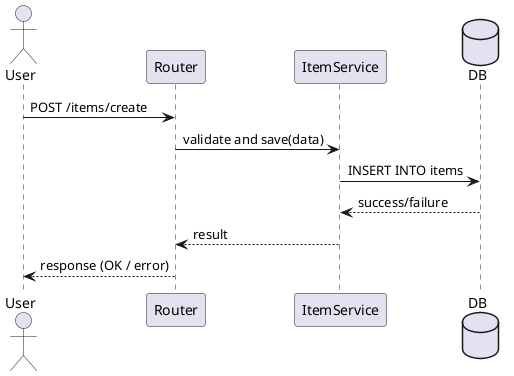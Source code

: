 @startuml
actor User
participant "Router" as R
participant "ItemService" as I
database DB

User -> R : POST /items/create
R -> I : validate and save(data)
I -> DB : INSERT INTO items
DB --> I : success/failure
I --> R : result
R --> User : response (OK / error)
@enduml
